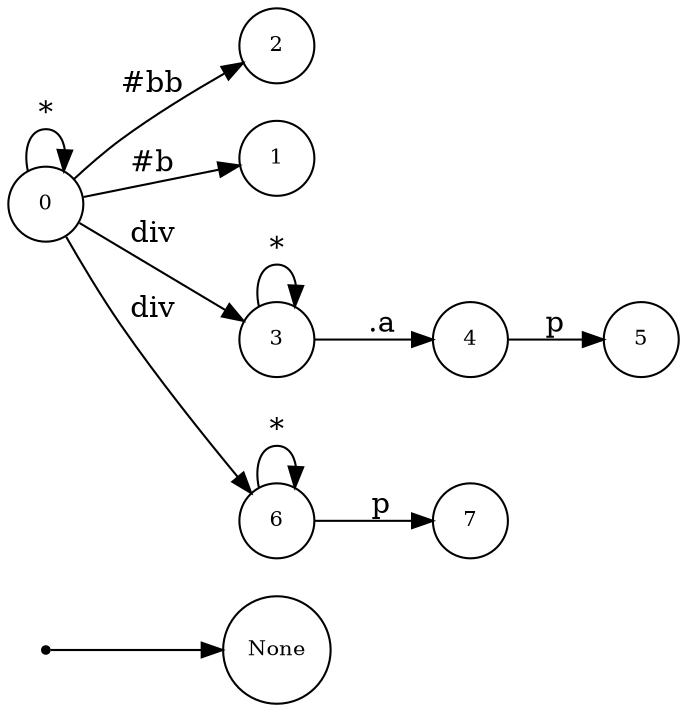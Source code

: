digraph NFA {
  rankdir=LR;
  node [shape=circle, fontsize=10];
  __start [shape=point, label=""];
  __start -> None;
  2 [label="2"];
  1 [label="1"];
  5 [label="5"];
  3 [label="3"];
  4 [label="4"];
  0 [label="0"];
  6 [label="6"];
  7 [label="7"];
  { node [shape=doublecircle]; 1 2 5 7 }
  0 -> 0 [label="*"];
  0 -> 1 [label="#b"];
  0 -> 2 [label="#bb"];
  0 -> 3 [label="div"];
  3 -> 3 [label="*"];
  3 -> 4 [label=".a"];
  4 -> 5 [label="p"];
  0 -> 6 [label="div"];
  6 -> 6 [label="*"];
  6 -> 7 [label="p"];
}
